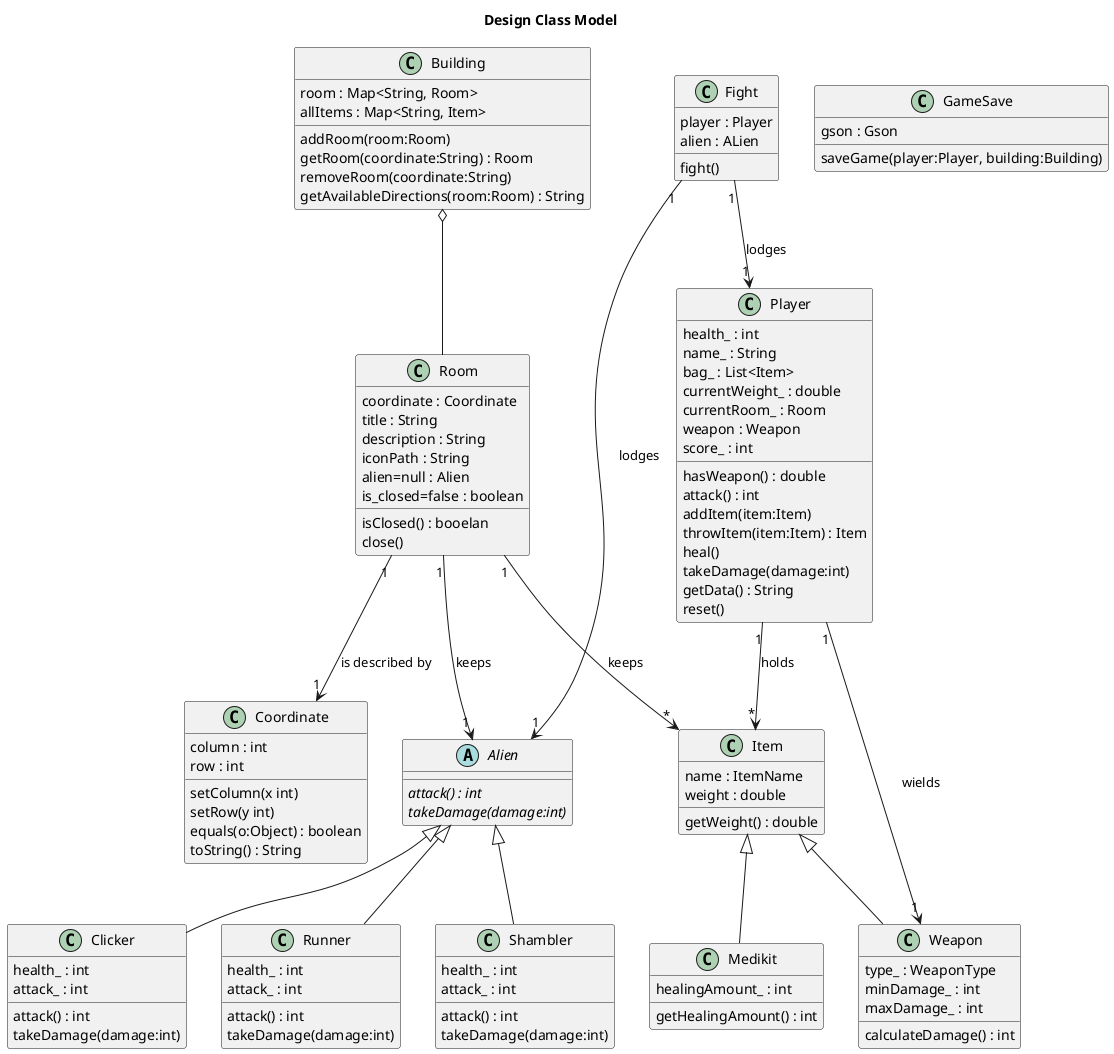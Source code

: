 @startuml

title Design Class Model

abstract class Alien  {
  {abstract} attack() : int
  {abstract} takeDamage(damage:int)
}

class Clicker {
  health_ : int
  attack_ : int
  attack() : int
  takeDamage(damage:int)
}

class Runner {
  health_ : int
  attack_ : int
  attack() : int
  takeDamage(damage:int)
}

class Shambler {
  health_ : int
  attack_ : int
  attack() : int
  takeDamage(damage:int)
}

class Item {
  name : ItemName
  weight : double
  getWeight() : double
}

class Weapon {
  type_ : WeaponType
  minDamage_ : int
  maxDamage_ : int
  calculateDamage() : int
}

class Medikit{
  healingAmount_ : int
  getHealingAmount() : int
}

class Building {
  room : Map<String, Room>
  allItems : Map<String, Item>
  addRoom(room:Room)
  getRoom(coordinate:String) : Room
  removeRoom(coordinate:String)
  getAvailableDirections(room:Room) : String
}
 
class Room {
  coordinate : Coordinate
  title : String
  description : String
  iconPath : String
  alien=null : Alien
  is_closed=false : boolean
  isClosed() : booelan
  close()
}

class Coordinate {
  column : int
  row : int
  setColumn(x int)
  setRow(y int)
  equals(o:Object) : boolean
  toString() : String
}

class Fight {
  player : Player
  alien : ALien
  fight()
}

class GameSave {
  gson : Gson
  saveGame(player:Player, building:Building)
}

class Player {
  health_ : int
  name_ : String
  bag_ : List<Item>
  currentWeight_ : double
  currentRoom_ : Room
  weapon : Weapon
  score_ : int
  hasWeapon() : double
  attack() : int
  addItem(item:Item)
  throwItem(item:Item) : Item
  heal()
  takeDamage(damage:int)
  getData() : String
  reset()
}

Alien <|-- Clicker
Alien <|-- Runner
Alien <|-- Shambler
Fight"1" --> "1"Player : lodges
Fight"1" --> "1"Alien : lodges
Item <|-- Weapon
Item <|-- Medikit
Building o-- Room
Player"1" --> "1"Weapon : wields
Player"1" --> "*"Item : holds
Room"1" --> "*"Item : keeps
Room"1" --> "1"Alien : keeps
Room"1" --> "1"Coordinate : is described by

@enduml